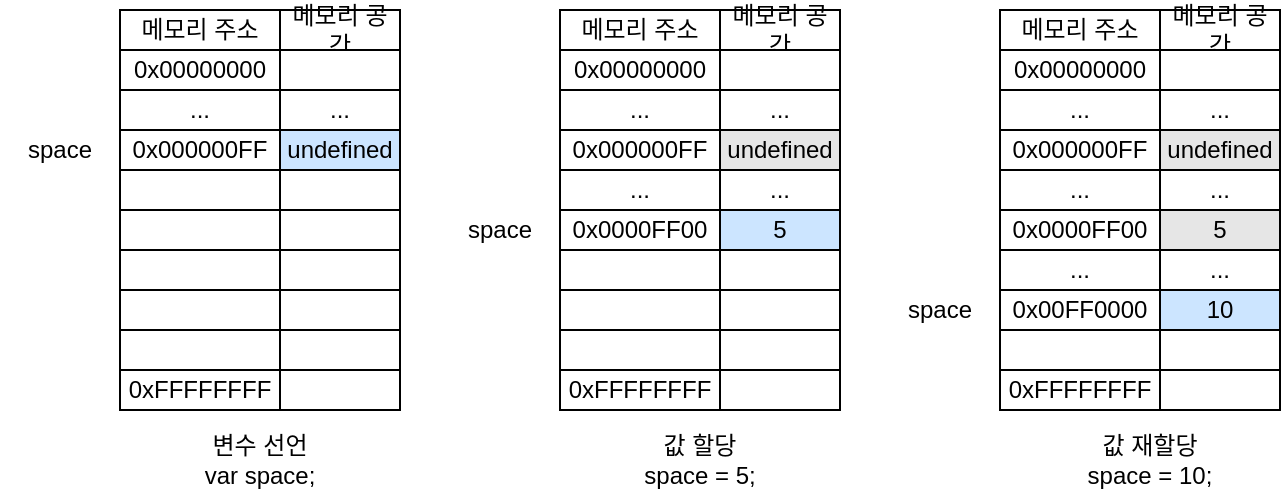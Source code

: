 <mxfile version="18.0.1" type="device"><diagram id="kDjO9CHim6-dbmDiw8xl" name="페이지-1"><mxGraphModel dx="1538" dy="834" grid="1" gridSize="10" guides="1" tooltips="1" connect="1" arrows="1" fold="1" page="1" pageScale="1" pageWidth="827" pageHeight="1169" math="0" shadow="0"><root><mxCell id="0"/><mxCell id="1" parent="0"/><mxCell id="fmwO3uWRieNlZcZ0xMaD-1" value="메모리 공간" style="rounded=0;whiteSpace=wrap;html=1;" vertex="1" parent="1"><mxGeometry x="200" y="280" width="60" height="20" as="geometry"/></mxCell><mxCell id="fmwO3uWRieNlZcZ0xMaD-2" value="" style="rounded=0;whiteSpace=wrap;html=1;" vertex="1" parent="1"><mxGeometry x="200" y="300" width="60" height="20" as="geometry"/></mxCell><mxCell id="fmwO3uWRieNlZcZ0xMaD-3" value="..." style="rounded=0;whiteSpace=wrap;html=1;" vertex="1" parent="1"><mxGeometry x="200" y="320" width="60" height="20" as="geometry"/></mxCell><mxCell id="fmwO3uWRieNlZcZ0xMaD-4" value="undefined" style="rounded=0;whiteSpace=wrap;html=1;fillColor=#CCE5FF;" vertex="1" parent="1"><mxGeometry x="200" y="340" width="60" height="20" as="geometry"/></mxCell><mxCell id="fmwO3uWRieNlZcZ0xMaD-5" value="" style="rounded=0;whiteSpace=wrap;html=1;" vertex="1" parent="1"><mxGeometry x="200" y="360" width="60" height="20" as="geometry"/></mxCell><mxCell id="fmwO3uWRieNlZcZ0xMaD-6" value="" style="rounded=0;whiteSpace=wrap;html=1;" vertex="1" parent="1"><mxGeometry x="200" y="380" width="60" height="20" as="geometry"/></mxCell><mxCell id="fmwO3uWRieNlZcZ0xMaD-7" value="" style="rounded=0;whiteSpace=wrap;html=1;" vertex="1" parent="1"><mxGeometry x="200" y="420" width="60" height="20" as="geometry"/></mxCell><mxCell id="fmwO3uWRieNlZcZ0xMaD-8" value="" style="rounded=0;whiteSpace=wrap;html=1;" vertex="1" parent="1"><mxGeometry x="200" y="440" width="60" height="20" as="geometry"/></mxCell><mxCell id="fmwO3uWRieNlZcZ0xMaD-9" value="" style="rounded=0;whiteSpace=wrap;html=1;" vertex="1" parent="1"><mxGeometry x="200" y="400" width="60" height="20" as="geometry"/></mxCell><mxCell id="fmwO3uWRieNlZcZ0xMaD-10" value="메모리 주소" style="rounded=0;whiteSpace=wrap;html=1;" vertex="1" parent="1"><mxGeometry x="120" y="280" width="80" height="20" as="geometry"/></mxCell><mxCell id="fmwO3uWRieNlZcZ0xMaD-11" value="0x00000000" style="rounded=0;whiteSpace=wrap;html=1;" vertex="1" parent="1"><mxGeometry x="120" y="300" width="80" height="20" as="geometry"/></mxCell><mxCell id="fmwO3uWRieNlZcZ0xMaD-12" value="..." style="rounded=0;whiteSpace=wrap;html=1;" vertex="1" parent="1"><mxGeometry x="120" y="320" width="80" height="20" as="geometry"/></mxCell><mxCell id="fmwO3uWRieNlZcZ0xMaD-13" value="0x000000FF" style="rounded=0;whiteSpace=wrap;html=1;" vertex="1" parent="1"><mxGeometry x="120" y="340" width="80" height="20" as="geometry"/></mxCell><mxCell id="fmwO3uWRieNlZcZ0xMaD-14" value="" style="rounded=0;whiteSpace=wrap;html=1;" vertex="1" parent="1"><mxGeometry x="120" y="360" width="80" height="20" as="geometry"/></mxCell><mxCell id="fmwO3uWRieNlZcZ0xMaD-15" value="" style="rounded=0;whiteSpace=wrap;html=1;" vertex="1" parent="1"><mxGeometry x="120" y="380" width="80" height="20" as="geometry"/></mxCell><mxCell id="fmwO3uWRieNlZcZ0xMaD-16" value="" style="rounded=0;whiteSpace=wrap;html=1;" vertex="1" parent="1"><mxGeometry x="120" y="420" width="80" height="20" as="geometry"/></mxCell><mxCell id="fmwO3uWRieNlZcZ0xMaD-17" value="" style="rounded=0;whiteSpace=wrap;html=1;" vertex="1" parent="1"><mxGeometry x="120" y="440" width="80" height="20" as="geometry"/></mxCell><mxCell id="fmwO3uWRieNlZcZ0xMaD-18" value="" style="rounded=0;whiteSpace=wrap;html=1;" vertex="1" parent="1"><mxGeometry x="120" y="400" width="80" height="20" as="geometry"/></mxCell><mxCell id="fmwO3uWRieNlZcZ0xMaD-19" value="" style="rounded=0;whiteSpace=wrap;html=1;" vertex="1" parent="1"><mxGeometry x="200" y="460" width="60" height="20" as="geometry"/></mxCell><mxCell id="fmwO3uWRieNlZcZ0xMaD-22" value="0xFFFFFFFF" style="rounded=0;whiteSpace=wrap;html=1;" vertex="1" parent="1"><mxGeometry x="120" y="460" width="80" height="20" as="geometry"/></mxCell><mxCell id="fmwO3uWRieNlZcZ0xMaD-23" value="메모리 공간" style="rounded=0;whiteSpace=wrap;html=1;" vertex="1" parent="1"><mxGeometry x="420" y="280" width="60" height="20" as="geometry"/></mxCell><mxCell id="fmwO3uWRieNlZcZ0xMaD-24" value="" style="rounded=0;whiteSpace=wrap;html=1;" vertex="1" parent="1"><mxGeometry x="420" y="300" width="60" height="20" as="geometry"/></mxCell><mxCell id="fmwO3uWRieNlZcZ0xMaD-25" value="..." style="rounded=0;whiteSpace=wrap;html=1;" vertex="1" parent="1"><mxGeometry x="420" y="320" width="60" height="20" as="geometry"/></mxCell><mxCell id="fmwO3uWRieNlZcZ0xMaD-26" value="undefined" style="rounded=0;whiteSpace=wrap;html=1;fillColor=#E6E6E6;" vertex="1" parent="1"><mxGeometry x="420" y="340" width="60" height="20" as="geometry"/></mxCell><mxCell id="fmwO3uWRieNlZcZ0xMaD-27" value="..." style="rounded=0;whiteSpace=wrap;html=1;" vertex="1" parent="1"><mxGeometry x="420" y="360" width="60" height="20" as="geometry"/></mxCell><mxCell id="fmwO3uWRieNlZcZ0xMaD-28" value="5" style="rounded=0;whiteSpace=wrap;html=1;fillColor=#CCE5FF;" vertex="1" parent="1"><mxGeometry x="420" y="380" width="60" height="20" as="geometry"/></mxCell><mxCell id="fmwO3uWRieNlZcZ0xMaD-29" value="" style="rounded=0;whiteSpace=wrap;html=1;" vertex="1" parent="1"><mxGeometry x="420" y="420" width="60" height="20" as="geometry"/></mxCell><mxCell id="fmwO3uWRieNlZcZ0xMaD-30" value="" style="rounded=0;whiteSpace=wrap;html=1;" vertex="1" parent="1"><mxGeometry x="420" y="440" width="60" height="20" as="geometry"/></mxCell><mxCell id="fmwO3uWRieNlZcZ0xMaD-31" value="" style="rounded=0;whiteSpace=wrap;html=1;" vertex="1" parent="1"><mxGeometry x="420" y="400" width="60" height="20" as="geometry"/></mxCell><mxCell id="fmwO3uWRieNlZcZ0xMaD-41" value="" style="rounded=0;whiteSpace=wrap;html=1;" vertex="1" parent="1"><mxGeometry x="420" y="460" width="60" height="20" as="geometry"/></mxCell><mxCell id="fmwO3uWRieNlZcZ0xMaD-43" value="메모리 공간" style="rounded=0;whiteSpace=wrap;html=1;" vertex="1" parent="1"><mxGeometry x="640" y="280" width="60" height="20" as="geometry"/></mxCell><mxCell id="fmwO3uWRieNlZcZ0xMaD-44" value="" style="rounded=0;whiteSpace=wrap;html=1;" vertex="1" parent="1"><mxGeometry x="640" y="300" width="60" height="20" as="geometry"/></mxCell><mxCell id="fmwO3uWRieNlZcZ0xMaD-45" value="..." style="rounded=0;whiteSpace=wrap;html=1;" vertex="1" parent="1"><mxGeometry x="640" y="320" width="60" height="20" as="geometry"/></mxCell><mxCell id="fmwO3uWRieNlZcZ0xMaD-46" value="undefined" style="rounded=0;whiteSpace=wrap;html=1;fillColor=#E6E6E6;" vertex="1" parent="1"><mxGeometry x="640" y="340" width="60" height="20" as="geometry"/></mxCell><mxCell id="fmwO3uWRieNlZcZ0xMaD-47" value="..." style="rounded=0;whiteSpace=wrap;html=1;" vertex="1" parent="1"><mxGeometry x="640" y="360" width="60" height="20" as="geometry"/></mxCell><mxCell id="fmwO3uWRieNlZcZ0xMaD-48" value="5" style="rounded=0;whiteSpace=wrap;html=1;fillColor=#E6E6E6;" vertex="1" parent="1"><mxGeometry x="640" y="380" width="60" height="20" as="geometry"/></mxCell><mxCell id="fmwO3uWRieNlZcZ0xMaD-49" value="10" style="rounded=0;whiteSpace=wrap;html=1;fillColor=#CCE5FF;" vertex="1" parent="1"><mxGeometry x="640" y="420" width="60" height="20" as="geometry"/></mxCell><mxCell id="fmwO3uWRieNlZcZ0xMaD-50" value="" style="rounded=0;whiteSpace=wrap;html=1;" vertex="1" parent="1"><mxGeometry x="640" y="440" width="60" height="20" as="geometry"/></mxCell><mxCell id="fmwO3uWRieNlZcZ0xMaD-51" value="..." style="rounded=0;whiteSpace=wrap;html=1;" vertex="1" parent="1"><mxGeometry x="640" y="400" width="60" height="20" as="geometry"/></mxCell><mxCell id="fmwO3uWRieNlZcZ0xMaD-61" value="" style="rounded=0;whiteSpace=wrap;html=1;" vertex="1" parent="1"><mxGeometry x="640" y="460" width="60" height="20" as="geometry"/></mxCell><mxCell id="fmwO3uWRieNlZcZ0xMaD-63" value="메모리 주소" style="rounded=0;whiteSpace=wrap;html=1;" vertex="1" parent="1"><mxGeometry x="340" y="280" width="80" height="20" as="geometry"/></mxCell><mxCell id="fmwO3uWRieNlZcZ0xMaD-64" value="0x00000000" style="rounded=0;whiteSpace=wrap;html=1;" vertex="1" parent="1"><mxGeometry x="340" y="300" width="80" height="20" as="geometry"/></mxCell><mxCell id="fmwO3uWRieNlZcZ0xMaD-65" value="..." style="rounded=0;whiteSpace=wrap;html=1;" vertex="1" parent="1"><mxGeometry x="340" y="320" width="80" height="20" as="geometry"/></mxCell><mxCell id="fmwO3uWRieNlZcZ0xMaD-66" value="0x000000FF" style="rounded=0;whiteSpace=wrap;html=1;" vertex="1" parent="1"><mxGeometry x="340" y="340" width="80" height="20" as="geometry"/></mxCell><mxCell id="fmwO3uWRieNlZcZ0xMaD-67" value="..." style="rounded=0;whiteSpace=wrap;html=1;" vertex="1" parent="1"><mxGeometry x="340" y="360" width="80" height="20" as="geometry"/></mxCell><mxCell id="fmwO3uWRieNlZcZ0xMaD-68" value="0x0000FF00" style="rounded=0;whiteSpace=wrap;html=1;" vertex="1" parent="1"><mxGeometry x="340" y="380" width="80" height="20" as="geometry"/></mxCell><mxCell id="fmwO3uWRieNlZcZ0xMaD-69" value="" style="rounded=0;whiteSpace=wrap;html=1;" vertex="1" parent="1"><mxGeometry x="340" y="420" width="80" height="20" as="geometry"/></mxCell><mxCell id="fmwO3uWRieNlZcZ0xMaD-70" value="" style="rounded=0;whiteSpace=wrap;html=1;" vertex="1" parent="1"><mxGeometry x="340" y="440" width="80" height="20" as="geometry"/></mxCell><mxCell id="fmwO3uWRieNlZcZ0xMaD-71" value="" style="rounded=0;whiteSpace=wrap;html=1;" vertex="1" parent="1"><mxGeometry x="340" y="400" width="80" height="20" as="geometry"/></mxCell><mxCell id="fmwO3uWRieNlZcZ0xMaD-72" value="0xFFFFFFFF" style="rounded=0;whiteSpace=wrap;html=1;" vertex="1" parent="1"><mxGeometry x="340" y="460" width="80" height="20" as="geometry"/></mxCell><mxCell id="fmwO3uWRieNlZcZ0xMaD-73" value="메모리 주소" style="rounded=0;whiteSpace=wrap;html=1;" vertex="1" parent="1"><mxGeometry x="560" y="280" width="80" height="20" as="geometry"/></mxCell><mxCell id="fmwO3uWRieNlZcZ0xMaD-74" value="0x00000000" style="rounded=0;whiteSpace=wrap;html=1;" vertex="1" parent="1"><mxGeometry x="560" y="300" width="80" height="20" as="geometry"/></mxCell><mxCell id="fmwO3uWRieNlZcZ0xMaD-75" value="..." style="rounded=0;whiteSpace=wrap;html=1;" vertex="1" parent="1"><mxGeometry x="560" y="320" width="80" height="20" as="geometry"/></mxCell><mxCell id="fmwO3uWRieNlZcZ0xMaD-76" value="0x000000FF" style="rounded=0;whiteSpace=wrap;html=1;" vertex="1" parent="1"><mxGeometry x="560" y="340" width="80" height="20" as="geometry"/></mxCell><mxCell id="fmwO3uWRieNlZcZ0xMaD-77" value="..." style="rounded=0;whiteSpace=wrap;html=1;" vertex="1" parent="1"><mxGeometry x="560" y="360" width="80" height="20" as="geometry"/></mxCell><mxCell id="fmwO3uWRieNlZcZ0xMaD-78" value="0x0000FF00" style="rounded=0;whiteSpace=wrap;html=1;" vertex="1" parent="1"><mxGeometry x="560" y="380" width="80" height="20" as="geometry"/></mxCell><mxCell id="fmwO3uWRieNlZcZ0xMaD-79" value="0x00FF0000" style="rounded=0;whiteSpace=wrap;html=1;" vertex="1" parent="1"><mxGeometry x="560" y="420" width="80" height="20" as="geometry"/></mxCell><mxCell id="fmwO3uWRieNlZcZ0xMaD-80" value="" style="rounded=0;whiteSpace=wrap;html=1;" vertex="1" parent="1"><mxGeometry x="560" y="440" width="80" height="20" as="geometry"/></mxCell><mxCell id="fmwO3uWRieNlZcZ0xMaD-81" value="..." style="rounded=0;whiteSpace=wrap;html=1;" vertex="1" parent="1"><mxGeometry x="560" y="400" width="80" height="20" as="geometry"/></mxCell><mxCell id="fmwO3uWRieNlZcZ0xMaD-82" value="0xFFFFFFFF" style="rounded=0;whiteSpace=wrap;html=1;" vertex="1" parent="1"><mxGeometry x="560" y="460" width="80" height="20" as="geometry"/></mxCell><mxCell id="fmwO3uWRieNlZcZ0xMaD-83" value="변수 선언&lt;br&gt;var space;" style="text;html=1;strokeColor=none;fillColor=none;align=center;verticalAlign=middle;whiteSpace=wrap;rounded=0;" vertex="1" parent="1"><mxGeometry x="160" y="490" width="60" height="30" as="geometry"/></mxCell><mxCell id="fmwO3uWRieNlZcZ0xMaD-84" value="값 할당&lt;br&gt;space = 5;" style="text;html=1;strokeColor=none;fillColor=none;align=center;verticalAlign=middle;whiteSpace=wrap;rounded=0;" vertex="1" parent="1"><mxGeometry x="380" y="490" width="60" height="30" as="geometry"/></mxCell><mxCell id="fmwO3uWRieNlZcZ0xMaD-85" value="값 재할당&lt;br&gt;space = 10;" style="text;html=1;strokeColor=none;fillColor=none;align=center;verticalAlign=middle;whiteSpace=wrap;rounded=0;" vertex="1" parent="1"><mxGeometry x="600" y="490" width="70" height="30" as="geometry"/></mxCell><mxCell id="fmwO3uWRieNlZcZ0xMaD-86" value="space" style="text;html=1;strokeColor=none;fillColor=none;align=center;verticalAlign=middle;whiteSpace=wrap;rounded=0;" vertex="1" parent="1"><mxGeometry x="60" y="335" width="60" height="30" as="geometry"/></mxCell><mxCell id="fmwO3uWRieNlZcZ0xMaD-87" value="space" style="text;html=1;strokeColor=none;fillColor=none;align=center;verticalAlign=middle;whiteSpace=wrap;rounded=0;" vertex="1" parent="1"><mxGeometry x="280" y="375" width="60" height="30" as="geometry"/></mxCell><mxCell id="fmwO3uWRieNlZcZ0xMaD-88" value="space" style="text;html=1;strokeColor=none;fillColor=none;align=center;verticalAlign=middle;whiteSpace=wrap;rounded=0;" vertex="1" parent="1"><mxGeometry x="500" y="415" width="60" height="30" as="geometry"/></mxCell></root></mxGraphModel></diagram></mxfile>